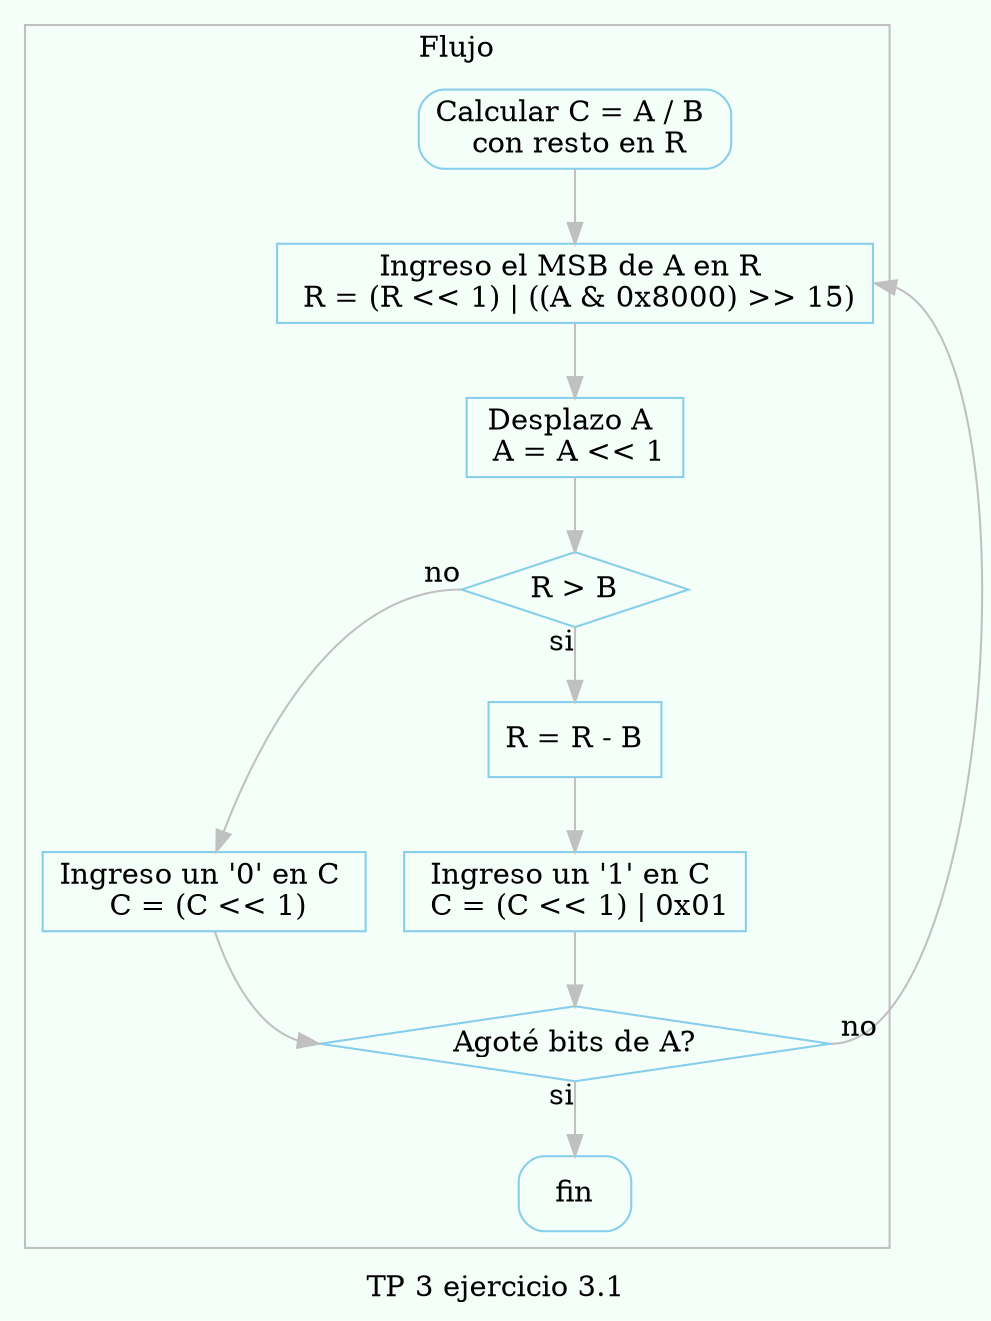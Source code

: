 digraph {
    labelloc = bc;
    color   = "gray";
    bgcolor = "mintcream";
    node [color="skyblue"];
    edge [color="gray"];

    subgraph cluster_flujo {
        label = "Flujo";
        labelloc = tc;

        fin[shape="box", style=rounded];

        inicio[
            shape="box",
            style=rounded,
            label="Calcular C = A / B \n con resto en R"
        ]

        r_mayor[
            shape="diamond",
            label="R > B",
        ]

        resta[
            shape="box",
            label="R = R - B",
        ]

        rota_a_r[
            shape="box",
            label="Ingreso el MSB de A en R \n R = (R << 1) | ((A & 0x8000) >> 15)",
        ]

        rota_a[
            shape="box",
            label="Desplazo A \n A = A << 1",
        ]

        ingresa_cero[
            shape="box",
            label="Ingreso un '0' en C \n C = (C << 1)",
        ]

        ingresa_uno[
            shape="box",
            label="Ingreso un '1' en C \n C = (C << 1) | 0x01",
        ]

        fin_rota[
            shape="diamond",
            label="Agoté bits de A?",
        ]


        inicio:s -> rota_a_r:n[weight=1000];
        rota_a_r:s -> rota_a:n[weight=1000];
        rota_a:s -> r_mayor:n[weight=1000];

        r_mayor:w -> ingresa_cero[taillabel=" no"];
        ingresa_cero -> fin_rota:w;

        r_mayor:s -> resta[taillabel=" si", weight=1000];
        resta -> ingresa_uno[weight=1000];
        ingresa_uno:s -> fin_rota:n[weight=1000];
        {rank=same; ingresa_cero ; ingresa_uno};

        fin_rota:e -> rota_a_r:e[taillabel=" no", constraint=false];
        fin_rota:s -> fin[taillabel=" si", weight=1000];

    }

    label="TP 3 ejercicio 3.1";
}

